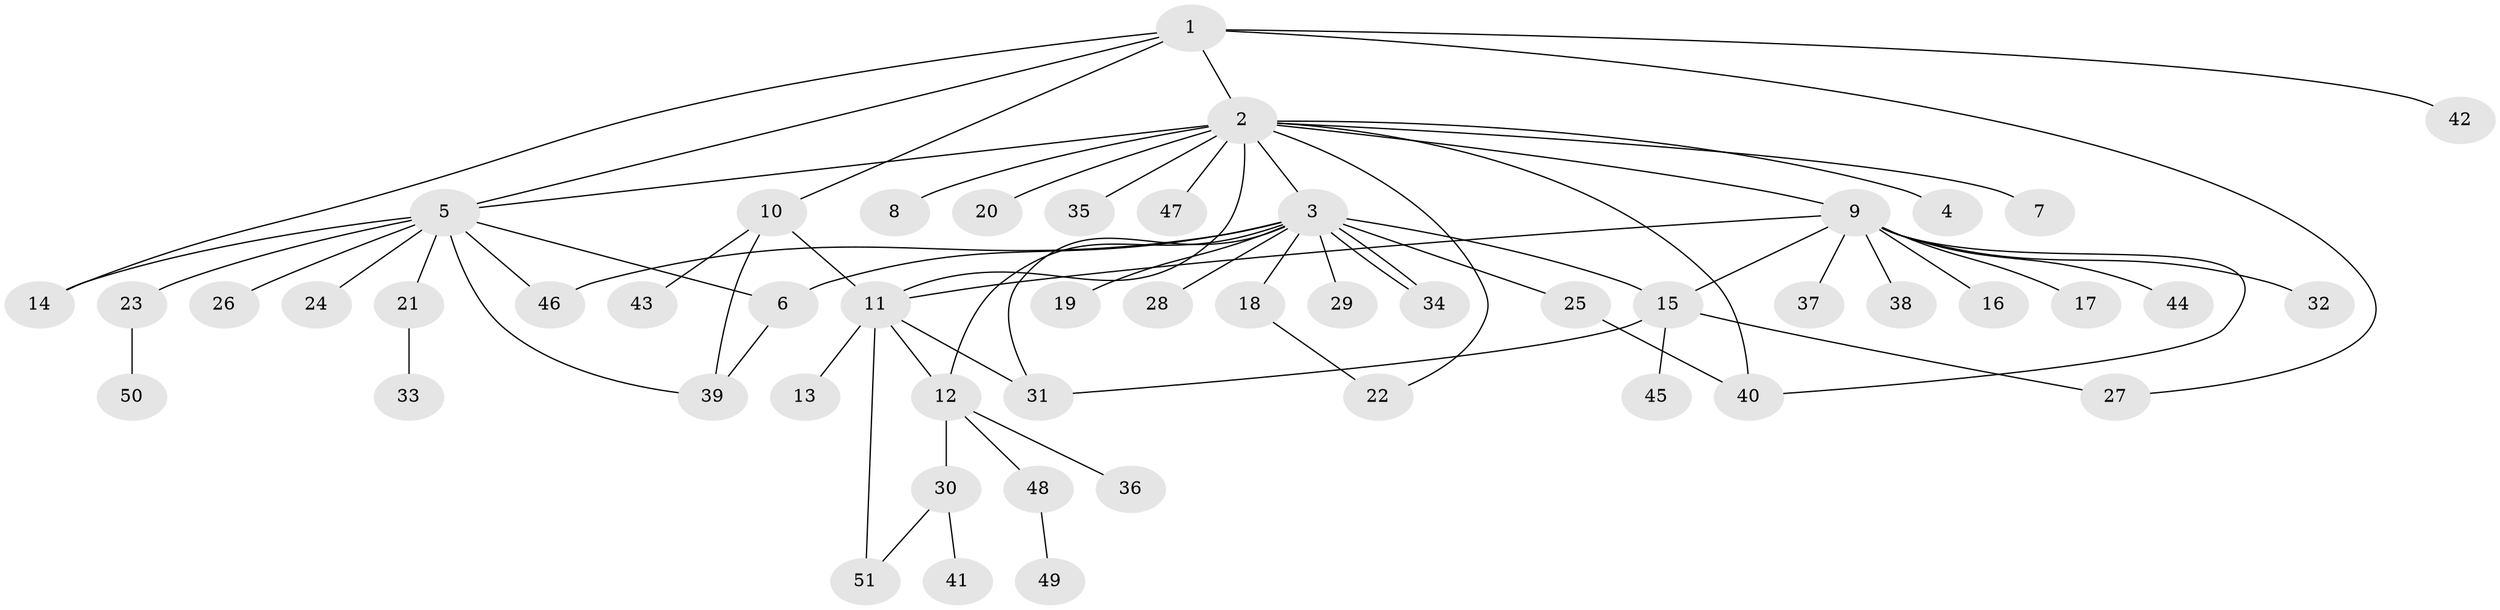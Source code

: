 // coarse degree distribution, {2: 0.07692307692307693, 10: 0.038461538461538464, 1: 0.5384615384615384, 7: 0.07692307692307693, 8: 0.038461538461538464, 11: 0.038461538461538464, 4: 0.15384615384615385, 3: 0.038461538461538464}
// Generated by graph-tools (version 1.1) at 2025/36/03/04/25 23:36:44]
// undirected, 51 vertices, 68 edges
graph export_dot {
  node [color=gray90,style=filled];
  1;
  2;
  3;
  4;
  5;
  6;
  7;
  8;
  9;
  10;
  11;
  12;
  13;
  14;
  15;
  16;
  17;
  18;
  19;
  20;
  21;
  22;
  23;
  24;
  25;
  26;
  27;
  28;
  29;
  30;
  31;
  32;
  33;
  34;
  35;
  36;
  37;
  38;
  39;
  40;
  41;
  42;
  43;
  44;
  45;
  46;
  47;
  48;
  49;
  50;
  51;
  1 -- 2;
  1 -- 5;
  1 -- 10;
  1 -- 14;
  1 -- 27;
  1 -- 42;
  2 -- 3;
  2 -- 4;
  2 -- 5;
  2 -- 7;
  2 -- 8;
  2 -- 9;
  2 -- 11;
  2 -- 20;
  2 -- 22;
  2 -- 35;
  2 -- 40;
  2 -- 47;
  3 -- 6;
  3 -- 12;
  3 -- 15;
  3 -- 18;
  3 -- 19;
  3 -- 25;
  3 -- 28;
  3 -- 29;
  3 -- 31;
  3 -- 34;
  3 -- 34;
  3 -- 46;
  5 -- 6;
  5 -- 14;
  5 -- 21;
  5 -- 23;
  5 -- 24;
  5 -- 26;
  5 -- 39;
  5 -- 46;
  6 -- 39;
  9 -- 11;
  9 -- 15;
  9 -- 16;
  9 -- 17;
  9 -- 32;
  9 -- 37;
  9 -- 38;
  9 -- 40;
  9 -- 44;
  10 -- 11;
  10 -- 39;
  10 -- 43;
  11 -- 12;
  11 -- 13;
  11 -- 31;
  11 -- 51;
  12 -- 30;
  12 -- 36;
  12 -- 48;
  15 -- 27;
  15 -- 31;
  15 -- 45;
  18 -- 22;
  21 -- 33;
  23 -- 50;
  25 -- 40;
  30 -- 41;
  30 -- 51;
  48 -- 49;
}
